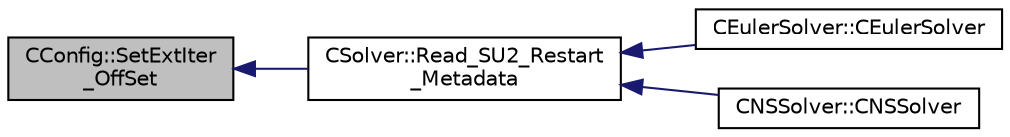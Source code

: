 digraph "CConfig::SetExtIter_OffSet"
{
  edge [fontname="Helvetica",fontsize="10",labelfontname="Helvetica",labelfontsize="10"];
  node [fontname="Helvetica",fontsize="10",shape=record];
  rankdir="LR";
  Node14548 [label="CConfig::SetExtIter\l_OffSet",height=0.2,width=0.4,color="black", fillcolor="grey75", style="filled", fontcolor="black"];
  Node14548 -> Node14549 [dir="back",color="midnightblue",fontsize="10",style="solid",fontname="Helvetica"];
  Node14549 [label="CSolver::Read_SU2_Restart\l_Metadata",height=0.2,width=0.4,color="black", fillcolor="white", style="filled",URL="$class_c_solver.html#a4591089e9efd66cf15c922bd7136d70e",tooltip="Read the metadata from a native SU2 restart file (ASCII or binary). "];
  Node14549 -> Node14550 [dir="back",color="midnightblue",fontsize="10",style="solid",fontname="Helvetica"];
  Node14550 [label="CEulerSolver::CEulerSolver",height=0.2,width=0.4,color="black", fillcolor="white", style="filled",URL="$class_c_euler_solver.html#ae1e74218b4e943111b100d7ddcbd4db9"];
  Node14549 -> Node14551 [dir="back",color="midnightblue",fontsize="10",style="solid",fontname="Helvetica"];
  Node14551 [label="CNSSolver::CNSSolver",height=0.2,width=0.4,color="black", fillcolor="white", style="filled",URL="$class_c_n_s_solver.html#a2a8ad49c42b4546696e631cf44b7788b"];
}
